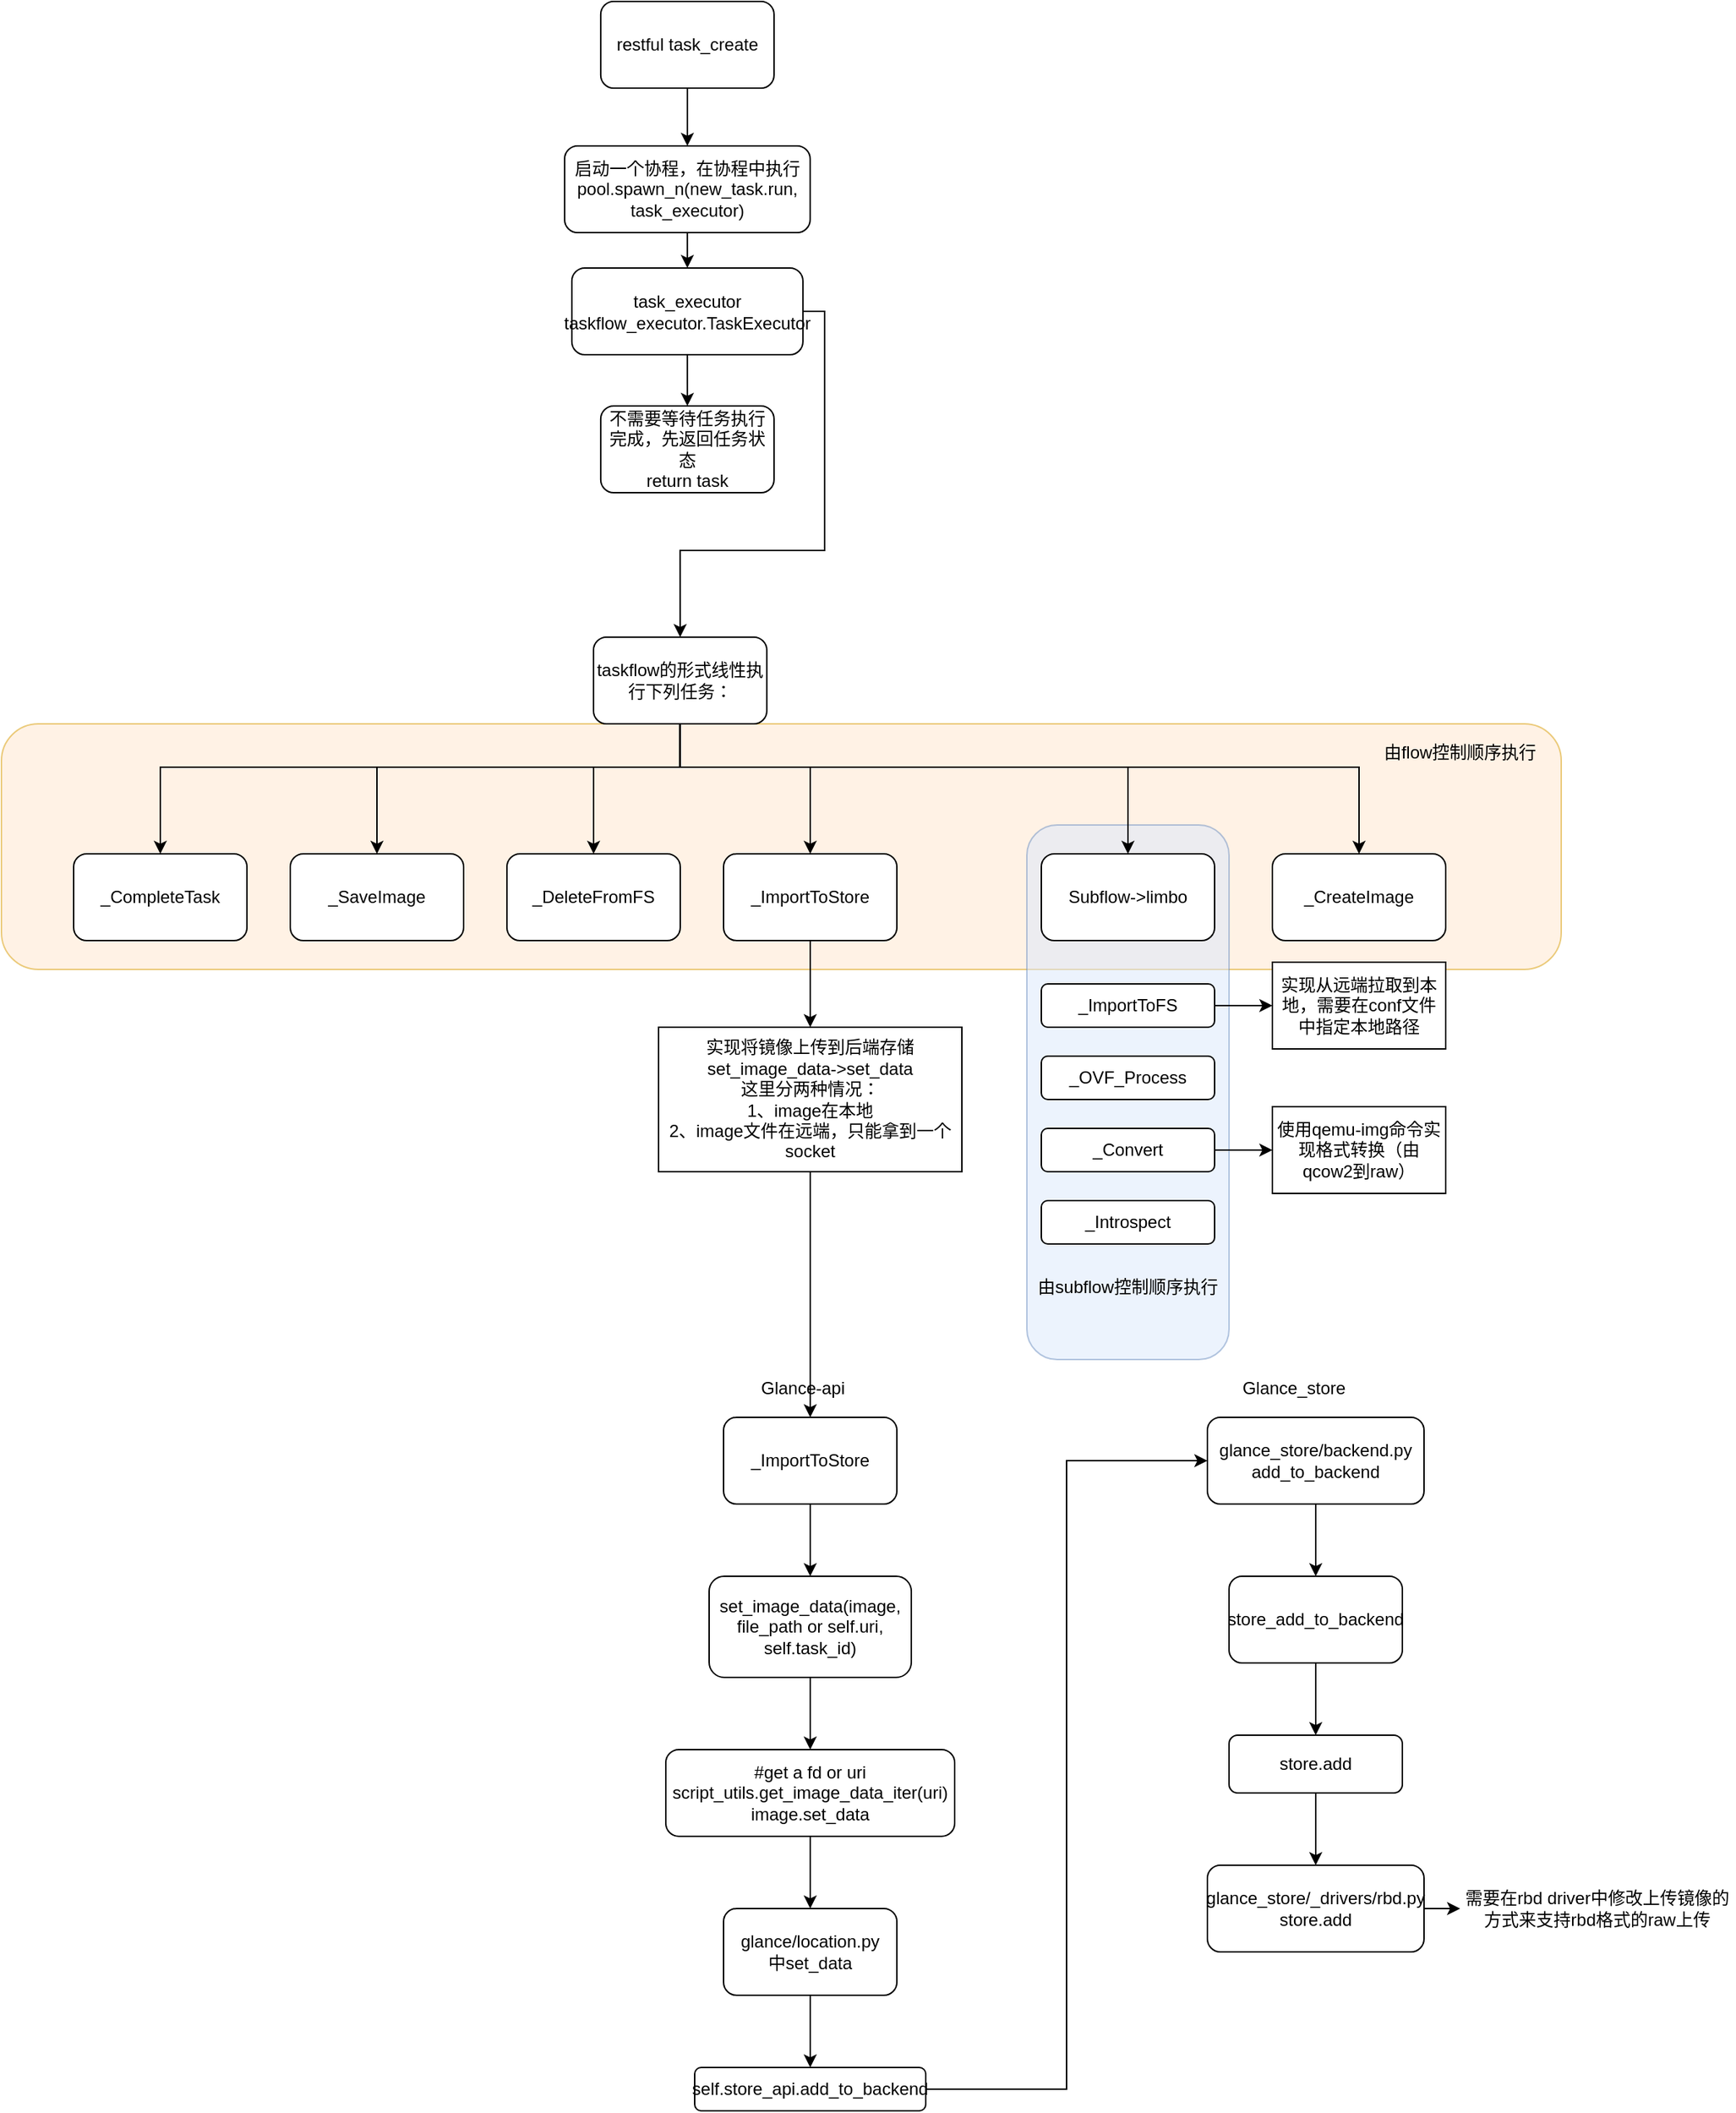 <mxfile version="13.3.1" type="github">
  <diagram id="odZrSyXb3V049ySUycpB" name="第 1 页">
    <mxGraphModel dx="946" dy="542" grid="1" gridSize="10" guides="1" tooltips="1" connect="1" arrows="1" fold="1" page="1" pageScale="1" pageWidth="3300" pageHeight="2339" math="0" shadow="0">
      <root>
        <mxCell id="0" />
        <mxCell id="1" parent="0" />
        <mxCell id="SO6Xh5cvIEWpkN7jRX6y-54" value="" style="rounded=1;whiteSpace=wrap;html=1;opacity=50;fillColor=#ffe6cc;strokeColor=#d79b00;" parent="1" vertex="1">
          <mxGeometry x="220" y="570" width="1080" height="170" as="geometry" />
        </mxCell>
        <mxCell id="SO6Xh5cvIEWpkN7jRX6y-53" value="" style="rounded=1;whiteSpace=wrap;html=1;opacity=50;fillColor=#dae8fc;strokeColor=#6c8ebf;" parent="1" vertex="1">
          <mxGeometry x="930" y="640" width="140" height="370" as="geometry" />
        </mxCell>
        <mxCell id="SO6Xh5cvIEWpkN7jRX6y-2" style="edgeStyle=orthogonalEdgeStyle;rounded=0;orthogonalLoop=1;jettySize=auto;html=1;entryX=0.5;entryY=0;entryDx=0;entryDy=0;" parent="1" source="SO6Xh5cvIEWpkN7jRX6y-3" target="SO6Xh5cvIEWpkN7jRX6y-5" edge="1">
          <mxGeometry relative="1" as="geometry" />
        </mxCell>
        <mxCell id="SO6Xh5cvIEWpkN7jRX6y-3" value="启动一个协程，在协程中执行&lt;br&gt;pool.spawn_n(new_task.run, task_executor)" style="rounded=1;whiteSpace=wrap;html=1;" parent="1" vertex="1">
          <mxGeometry x="609.94" y="170" width="170" height="60" as="geometry" />
        </mxCell>
        <mxCell id="SO6Xh5cvIEWpkN7jRX6y-4" style="edgeStyle=orthogonalEdgeStyle;rounded=0;orthogonalLoop=1;jettySize=auto;html=1;entryX=0.5;entryY=0;entryDx=0;entryDy=0;" parent="1" source="SO6Xh5cvIEWpkN7jRX6y-5" target="SO6Xh5cvIEWpkN7jRX6y-13" edge="1">
          <mxGeometry relative="1" as="geometry">
            <Array as="points">
              <mxPoint x="789.94" y="284" />
              <mxPoint x="789.94" y="450" />
              <mxPoint x="689.94" y="450" />
            </Array>
          </mxGeometry>
        </mxCell>
        <mxCell id="SO6Xh5cvIEWpkN7jRX6y-39" style="edgeStyle=orthogonalEdgeStyle;rounded=0;orthogonalLoop=1;jettySize=auto;html=1;entryX=0.5;entryY=0;entryDx=0;entryDy=0;" parent="1" source="SO6Xh5cvIEWpkN7jRX6y-5" target="SO6Xh5cvIEWpkN7jRX6y-38" edge="1">
          <mxGeometry relative="1" as="geometry" />
        </mxCell>
        <mxCell id="SO6Xh5cvIEWpkN7jRX6y-5" value="task_executor&lt;br&gt;taskflow_executor.TaskExecutor" style="rounded=1;whiteSpace=wrap;html=1;" parent="1" vertex="1">
          <mxGeometry x="614.94" y="254.5" width="160" height="60" as="geometry" />
        </mxCell>
        <mxCell id="SO6Xh5cvIEWpkN7jRX6y-45" style="edgeStyle=orthogonalEdgeStyle;rounded=0;orthogonalLoop=1;jettySize=auto;html=1;exitX=0.5;exitY=1;exitDx=0;exitDy=0;" parent="1" source="SO6Xh5cvIEWpkN7jRX6y-13" target="SO6Xh5cvIEWpkN7jRX6y-28" edge="1">
          <mxGeometry relative="1" as="geometry">
            <Array as="points">
              <mxPoint x="690" y="600" />
              <mxPoint x="330" y="600" />
            </Array>
          </mxGeometry>
        </mxCell>
        <mxCell id="SO6Xh5cvIEWpkN7jRX6y-48" style="edgeStyle=orthogonalEdgeStyle;rounded=0;orthogonalLoop=1;jettySize=auto;html=1;entryX=0.5;entryY=0;entryDx=0;entryDy=0;" parent="1" source="SO6Xh5cvIEWpkN7jRX6y-13" target="SO6Xh5cvIEWpkN7jRX6y-26" edge="1">
          <mxGeometry relative="1" as="geometry">
            <Array as="points">
              <mxPoint x="690" y="600" />
              <mxPoint x="630" y="600" />
            </Array>
          </mxGeometry>
        </mxCell>
        <mxCell id="SO6Xh5cvIEWpkN7jRX6y-49" style="edgeStyle=orthogonalEdgeStyle;rounded=0;orthogonalLoop=1;jettySize=auto;html=1;" parent="1" source="SO6Xh5cvIEWpkN7jRX6y-13" target="SO6Xh5cvIEWpkN7jRX6y-27" edge="1">
          <mxGeometry relative="1" as="geometry">
            <Array as="points">
              <mxPoint x="690" y="600" />
              <mxPoint x="480" y="600" />
            </Array>
          </mxGeometry>
        </mxCell>
        <mxCell id="SO6Xh5cvIEWpkN7jRX6y-50" style="edgeStyle=orthogonalEdgeStyle;rounded=0;orthogonalLoop=1;jettySize=auto;html=1;" parent="1" source="SO6Xh5cvIEWpkN7jRX6y-13" target="SO6Xh5cvIEWpkN7jRX6y-25" edge="1">
          <mxGeometry relative="1" as="geometry">
            <Array as="points">
              <mxPoint x="690" y="600" />
              <mxPoint x="780" y="600" />
            </Array>
          </mxGeometry>
        </mxCell>
        <mxCell id="SO6Xh5cvIEWpkN7jRX6y-51" style="edgeStyle=orthogonalEdgeStyle;rounded=0;orthogonalLoop=1;jettySize=auto;html=1;entryX=0.5;entryY=0;entryDx=0;entryDy=0;" parent="1" source="SO6Xh5cvIEWpkN7jRX6y-13" target="SO6Xh5cvIEWpkN7jRX6y-19" edge="1">
          <mxGeometry relative="1" as="geometry">
            <Array as="points">
              <mxPoint x="690" y="600" />
              <mxPoint x="1000" y="600" />
            </Array>
          </mxGeometry>
        </mxCell>
        <mxCell id="SO6Xh5cvIEWpkN7jRX6y-52" style="edgeStyle=orthogonalEdgeStyle;rounded=0;orthogonalLoop=1;jettySize=auto;html=1;" parent="1" source="SO6Xh5cvIEWpkN7jRX6y-13" target="SO6Xh5cvIEWpkN7jRX6y-14" edge="1">
          <mxGeometry relative="1" as="geometry">
            <Array as="points">
              <mxPoint x="690" y="600" />
              <mxPoint x="1160" y="600" />
            </Array>
          </mxGeometry>
        </mxCell>
        <mxCell id="SO6Xh5cvIEWpkN7jRX6y-13" value="taskflow的形式线性执行下列任务：" style="rounded=1;whiteSpace=wrap;html=1;" parent="1" vertex="1">
          <mxGeometry x="629.94" y="510" width="120" height="60" as="geometry" />
        </mxCell>
        <mxCell id="SO6Xh5cvIEWpkN7jRX6y-14" value="_CreateImage" style="rounded=1;whiteSpace=wrap;html=1;" parent="1" vertex="1">
          <mxGeometry x="1100" y="660" width="120" height="60" as="geometry" />
        </mxCell>
        <mxCell id="SO6Xh5cvIEWpkN7jRX6y-19" value="Subflow-&amp;gt;limbo" style="rounded=1;whiteSpace=wrap;html=1;" parent="1" vertex="1">
          <mxGeometry x="940" y="660" width="120" height="60" as="geometry" />
        </mxCell>
        <mxCell id="SO6Xh5cvIEWpkN7jRX6y-20" value="_OVF_Process" style="rounded=1;whiteSpace=wrap;html=1;" parent="1" vertex="1">
          <mxGeometry x="940" y="800" width="120" height="30" as="geometry" />
        </mxCell>
        <mxCell id="SO6Xh5cvIEWpkN7jRX6y-44" style="edgeStyle=orthogonalEdgeStyle;rounded=0;orthogonalLoop=1;jettySize=auto;html=1;entryX=0;entryY=0.5;entryDx=0;entryDy=0;" parent="1" source="SO6Xh5cvIEWpkN7jRX6y-22" target="SO6Xh5cvIEWpkN7jRX6y-31" edge="1">
          <mxGeometry relative="1" as="geometry" />
        </mxCell>
        <mxCell id="SO6Xh5cvIEWpkN7jRX6y-22" value="_Convert" style="rounded=1;whiteSpace=wrap;html=1;" parent="1" vertex="1">
          <mxGeometry x="940" y="850" width="120" height="30" as="geometry" />
        </mxCell>
        <mxCell id="SO6Xh5cvIEWpkN7jRX6y-23" value="_Introspect" style="rounded=1;whiteSpace=wrap;html=1;" parent="1" vertex="1">
          <mxGeometry x="940" y="900" width="120" height="30" as="geometry" />
        </mxCell>
        <mxCell id="SO6Xh5cvIEWpkN7jRX6y-42" style="edgeStyle=orthogonalEdgeStyle;rounded=0;orthogonalLoop=1;jettySize=auto;html=1;entryX=0.5;entryY=0;entryDx=0;entryDy=0;" parent="1" source="SO6Xh5cvIEWpkN7jRX6y-25" target="SO6Xh5cvIEWpkN7jRX6y-33" edge="1">
          <mxGeometry relative="1" as="geometry" />
        </mxCell>
        <mxCell id="SO6Xh5cvIEWpkN7jRX6y-25" value="_ImportToStore" style="rounded=1;whiteSpace=wrap;html=1;" parent="1" vertex="1">
          <mxGeometry x="720" y="660" width="120" height="60" as="geometry" />
        </mxCell>
        <mxCell id="SO6Xh5cvIEWpkN7jRX6y-26" value="_DeleteFromFS" style="rounded=1;whiteSpace=wrap;html=1;" parent="1" vertex="1">
          <mxGeometry x="570" y="660" width="120" height="60" as="geometry" />
        </mxCell>
        <mxCell id="SO6Xh5cvIEWpkN7jRX6y-27" value="_SaveImage" style="rounded=1;whiteSpace=wrap;html=1;" parent="1" vertex="1">
          <mxGeometry x="420" y="660" width="120" height="60" as="geometry" />
        </mxCell>
        <mxCell id="SO6Xh5cvIEWpkN7jRX6y-28" value="_CompleteTask" style="rounded=1;whiteSpace=wrap;html=1;" parent="1" vertex="1">
          <mxGeometry x="270.0" y="660" width="120" height="60" as="geometry" />
        </mxCell>
        <mxCell id="SO6Xh5cvIEWpkN7jRX6y-43" style="edgeStyle=orthogonalEdgeStyle;rounded=0;orthogonalLoop=1;jettySize=auto;html=1;entryX=0;entryY=0.5;entryDx=0;entryDy=0;" parent="1" source="SO6Xh5cvIEWpkN7jRX6y-30" target="SO6Xh5cvIEWpkN7jRX6y-32" edge="1">
          <mxGeometry relative="1" as="geometry" />
        </mxCell>
        <mxCell id="SO6Xh5cvIEWpkN7jRX6y-30" value="_ImportToFS" style="rounded=1;whiteSpace=wrap;html=1;" parent="1" vertex="1">
          <mxGeometry x="940" y="750" width="120" height="30" as="geometry" />
        </mxCell>
        <mxCell id="SO6Xh5cvIEWpkN7jRX6y-31" value="使用qemu-img命令实现格式转换（由qcow2到raw）" style="rounded=0;whiteSpace=wrap;html=1;" parent="1" vertex="1">
          <mxGeometry x="1100" y="835" width="120" height="60" as="geometry" />
        </mxCell>
        <mxCell id="SO6Xh5cvIEWpkN7jRX6y-32" value="实现从远端拉取到本地，需要在conf文件中指定本地路径" style="rounded=0;whiteSpace=wrap;html=1;" parent="1" vertex="1">
          <mxGeometry x="1100" y="735" width="120" height="60" as="geometry" />
        </mxCell>
        <mxCell id="oVZXc6meEgmm2I-S_Hql-20" style="edgeStyle=orthogonalEdgeStyle;rounded=0;orthogonalLoop=1;jettySize=auto;html=1;entryX=0.5;entryY=0;entryDx=0;entryDy=0;" edge="1" parent="1" source="SO6Xh5cvIEWpkN7jRX6y-33" target="oVZXc6meEgmm2I-S_Hql-2">
          <mxGeometry relative="1" as="geometry" />
        </mxCell>
        <mxCell id="SO6Xh5cvIEWpkN7jRX6y-33" value="实现将镜像上传到后端存储&lt;br&gt;set_image_data-&amp;gt;set_data&lt;br&gt;这里分两种情况：&lt;br&gt;1、image在本地&lt;br&gt;2、image文件在远端，只能拿到一个socket" style="rounded=0;whiteSpace=wrap;html=1;" parent="1" vertex="1">
          <mxGeometry x="675" y="780" width="210" height="100" as="geometry" />
        </mxCell>
        <mxCell id="SO6Xh5cvIEWpkN7jRX6y-34" style="edgeStyle=orthogonalEdgeStyle;rounded=0;orthogonalLoop=1;jettySize=auto;html=1;entryX=0.5;entryY=0;entryDx=0;entryDy=0;" parent="1" source="SO6Xh5cvIEWpkN7jRX6y-35" target="SO6Xh5cvIEWpkN7jRX6y-3" edge="1">
          <mxGeometry relative="1" as="geometry" />
        </mxCell>
        <mxCell id="SO6Xh5cvIEWpkN7jRX6y-35" value="restful task_create" style="rounded=1;whiteSpace=wrap;html=1;" parent="1" vertex="1">
          <mxGeometry x="634.94" y="70" width="120" height="60" as="geometry" />
        </mxCell>
        <mxCell id="SO6Xh5cvIEWpkN7jRX6y-38" value="不需要等待任务执行完成，先返回任务状态&lt;br&gt;return task" style="rounded=1;whiteSpace=wrap;html=1;" parent="1" vertex="1">
          <mxGeometry x="634.94" y="350" width="120" height="60" as="geometry" />
        </mxCell>
        <mxCell id="SO6Xh5cvIEWpkN7jRX6y-55" value="由flow控制顺序执行" style="text;html=1;strokeColor=none;fillColor=none;align=center;verticalAlign=middle;whiteSpace=wrap;rounded=0;opacity=50;" parent="1" vertex="1">
          <mxGeometry x="1170" y="580" width="120" height="20" as="geometry" />
        </mxCell>
        <mxCell id="SO6Xh5cvIEWpkN7jRX6y-56" value="由subflow控制顺序执行" style="text;html=1;strokeColor=none;fillColor=none;align=center;verticalAlign=middle;whiteSpace=wrap;rounded=0;opacity=50;" parent="1" vertex="1">
          <mxGeometry x="930" y="950" width="140" height="20" as="geometry" />
        </mxCell>
        <mxCell id="oVZXc6meEgmm2I-S_Hql-1" style="edgeStyle=orthogonalEdgeStyle;rounded=0;orthogonalLoop=1;jettySize=auto;html=1;entryX=0.5;entryY=0;entryDx=0;entryDy=0;" edge="1" parent="1" source="oVZXc6meEgmm2I-S_Hql-2" target="oVZXc6meEgmm2I-S_Hql-4">
          <mxGeometry relative="1" as="geometry" />
        </mxCell>
        <mxCell id="oVZXc6meEgmm2I-S_Hql-2" value="&lt;span&gt;_ImportToStore&lt;/span&gt;" style="rounded=1;whiteSpace=wrap;html=1;" vertex="1" parent="1">
          <mxGeometry x="720" y="1050" width="120" height="60" as="geometry" />
        </mxCell>
        <mxCell id="oVZXc6meEgmm2I-S_Hql-3" style="edgeStyle=orthogonalEdgeStyle;rounded=0;orthogonalLoop=1;jettySize=auto;html=1;entryX=0.5;entryY=0;entryDx=0;entryDy=0;" edge="1" parent="1" source="oVZXc6meEgmm2I-S_Hql-4" target="oVZXc6meEgmm2I-S_Hql-6">
          <mxGeometry relative="1" as="geometry" />
        </mxCell>
        <mxCell id="oVZXc6meEgmm2I-S_Hql-4" value="set_image_data(image, file_path or self.uri, self.task_id)" style="rounded=1;whiteSpace=wrap;html=1;" vertex="1" parent="1">
          <mxGeometry x="710" y="1160" width="140" height="70" as="geometry" />
        </mxCell>
        <mxCell id="oVZXc6meEgmm2I-S_Hql-5" style="edgeStyle=orthogonalEdgeStyle;rounded=0;orthogonalLoop=1;jettySize=auto;html=1;entryX=0.5;entryY=0;entryDx=0;entryDy=0;" edge="1" parent="1" source="oVZXc6meEgmm2I-S_Hql-6" target="oVZXc6meEgmm2I-S_Hql-8">
          <mxGeometry relative="1" as="geometry" />
        </mxCell>
        <mxCell id="oVZXc6meEgmm2I-S_Hql-6" value="#get a fd or uri&lt;br&gt;script_utils.get_image_data_iter(uri)&lt;br&gt;image.set_data" style="rounded=1;whiteSpace=wrap;html=1;" vertex="1" parent="1">
          <mxGeometry x="680" y="1280" width="200" height="60" as="geometry" />
        </mxCell>
        <mxCell id="oVZXc6meEgmm2I-S_Hql-7" style="edgeStyle=orthogonalEdgeStyle;rounded=0;orthogonalLoop=1;jettySize=auto;html=1;entryX=0.5;entryY=0;entryDx=0;entryDy=0;" edge="1" parent="1" source="oVZXc6meEgmm2I-S_Hql-8" target="oVZXc6meEgmm2I-S_Hql-10">
          <mxGeometry relative="1" as="geometry" />
        </mxCell>
        <mxCell id="oVZXc6meEgmm2I-S_Hql-8" value="glance/location.py&lt;br&gt;中set_data" style="rounded=1;whiteSpace=wrap;html=1;" vertex="1" parent="1">
          <mxGeometry x="720" y="1390" width="120" height="60" as="geometry" />
        </mxCell>
        <mxCell id="oVZXc6meEgmm2I-S_Hql-9" style="edgeStyle=orthogonalEdgeStyle;rounded=0;orthogonalLoop=1;jettySize=auto;html=1;entryX=0;entryY=0.5;entryDx=0;entryDy=0;" edge="1" parent="1" source="oVZXc6meEgmm2I-S_Hql-10" target="oVZXc6meEgmm2I-S_Hql-12">
          <mxGeometry relative="1" as="geometry" />
        </mxCell>
        <mxCell id="oVZXc6meEgmm2I-S_Hql-10" value="self.store_api.add_to_backend" style="rounded=1;whiteSpace=wrap;html=1;" vertex="1" parent="1">
          <mxGeometry x="700" y="1500" width="160" height="30" as="geometry" />
        </mxCell>
        <mxCell id="oVZXc6meEgmm2I-S_Hql-11" value="" style="edgeStyle=orthogonalEdgeStyle;rounded=0;orthogonalLoop=1;jettySize=auto;html=1;" edge="1" parent="1" source="oVZXc6meEgmm2I-S_Hql-12" target="oVZXc6meEgmm2I-S_Hql-16">
          <mxGeometry relative="1" as="geometry" />
        </mxCell>
        <mxCell id="oVZXc6meEgmm2I-S_Hql-12" value="glance_store/backend.py&lt;br&gt;add_to_backend" style="rounded=1;whiteSpace=wrap;html=1;" vertex="1" parent="1">
          <mxGeometry x="1055" y="1050" width="150" height="60" as="geometry" />
        </mxCell>
        <mxCell id="oVZXc6meEgmm2I-S_Hql-13" value="Glance_store" style="text;html=1;strokeColor=none;fillColor=none;align=center;verticalAlign=middle;whiteSpace=wrap;rounded=0;" vertex="1" parent="1">
          <mxGeometry x="1075" y="1020" width="80" height="20" as="geometry" />
        </mxCell>
        <mxCell id="oVZXc6meEgmm2I-S_Hql-14" value="Glance-api" style="text;html=1;strokeColor=none;fillColor=none;align=center;verticalAlign=middle;whiteSpace=wrap;rounded=0;" vertex="1" parent="1">
          <mxGeometry x="725" y="1020" width="100" height="20" as="geometry" />
        </mxCell>
        <mxCell id="oVZXc6meEgmm2I-S_Hql-15" style="edgeStyle=orthogonalEdgeStyle;rounded=0;orthogonalLoop=1;jettySize=auto;html=1;entryX=0.5;entryY=0;entryDx=0;entryDy=0;" edge="1" parent="1" source="oVZXc6meEgmm2I-S_Hql-16" target="oVZXc6meEgmm2I-S_Hql-18">
          <mxGeometry relative="1" as="geometry" />
        </mxCell>
        <mxCell id="oVZXc6meEgmm2I-S_Hql-16" value="store_add_to_backend" style="rounded=1;whiteSpace=wrap;html=1;" vertex="1" parent="1">
          <mxGeometry x="1070" y="1160" width="120" height="60" as="geometry" />
        </mxCell>
        <mxCell id="oVZXc6meEgmm2I-S_Hql-17" style="edgeStyle=orthogonalEdgeStyle;rounded=0;orthogonalLoop=1;jettySize=auto;html=1;entryX=0.5;entryY=0;entryDx=0;entryDy=0;" edge="1" parent="1" source="oVZXc6meEgmm2I-S_Hql-18" target="oVZXc6meEgmm2I-S_Hql-19">
          <mxGeometry relative="1" as="geometry" />
        </mxCell>
        <mxCell id="oVZXc6meEgmm2I-S_Hql-18" value="store.add" style="rounded=1;whiteSpace=wrap;html=1;" vertex="1" parent="1">
          <mxGeometry x="1070" y="1270" width="120" height="40" as="geometry" />
        </mxCell>
        <mxCell id="oVZXc6meEgmm2I-S_Hql-22" style="edgeStyle=orthogonalEdgeStyle;rounded=0;orthogonalLoop=1;jettySize=auto;html=1;entryX=0;entryY=0.5;entryDx=0;entryDy=0;" edge="1" parent="1" source="oVZXc6meEgmm2I-S_Hql-19" target="oVZXc6meEgmm2I-S_Hql-21">
          <mxGeometry relative="1" as="geometry" />
        </mxCell>
        <mxCell id="oVZXc6meEgmm2I-S_Hql-19" value="glance_store/_drivers/rbd.py&lt;br&gt;store.add" style="rounded=1;whiteSpace=wrap;html=1;" vertex="1" parent="1">
          <mxGeometry x="1055" y="1360" width="150" height="60" as="geometry" />
        </mxCell>
        <mxCell id="oVZXc6meEgmm2I-S_Hql-21" value="需要在rbd driver中修改上传镜像的方式来支持rbd格式的raw上传" style="text;html=1;strokeColor=none;fillColor=none;align=center;verticalAlign=middle;whiteSpace=wrap;rounded=0;" vertex="1" parent="1">
          <mxGeometry x="1230" y="1380" width="190" height="20" as="geometry" />
        </mxCell>
      </root>
    </mxGraphModel>
  </diagram>
</mxfile>
